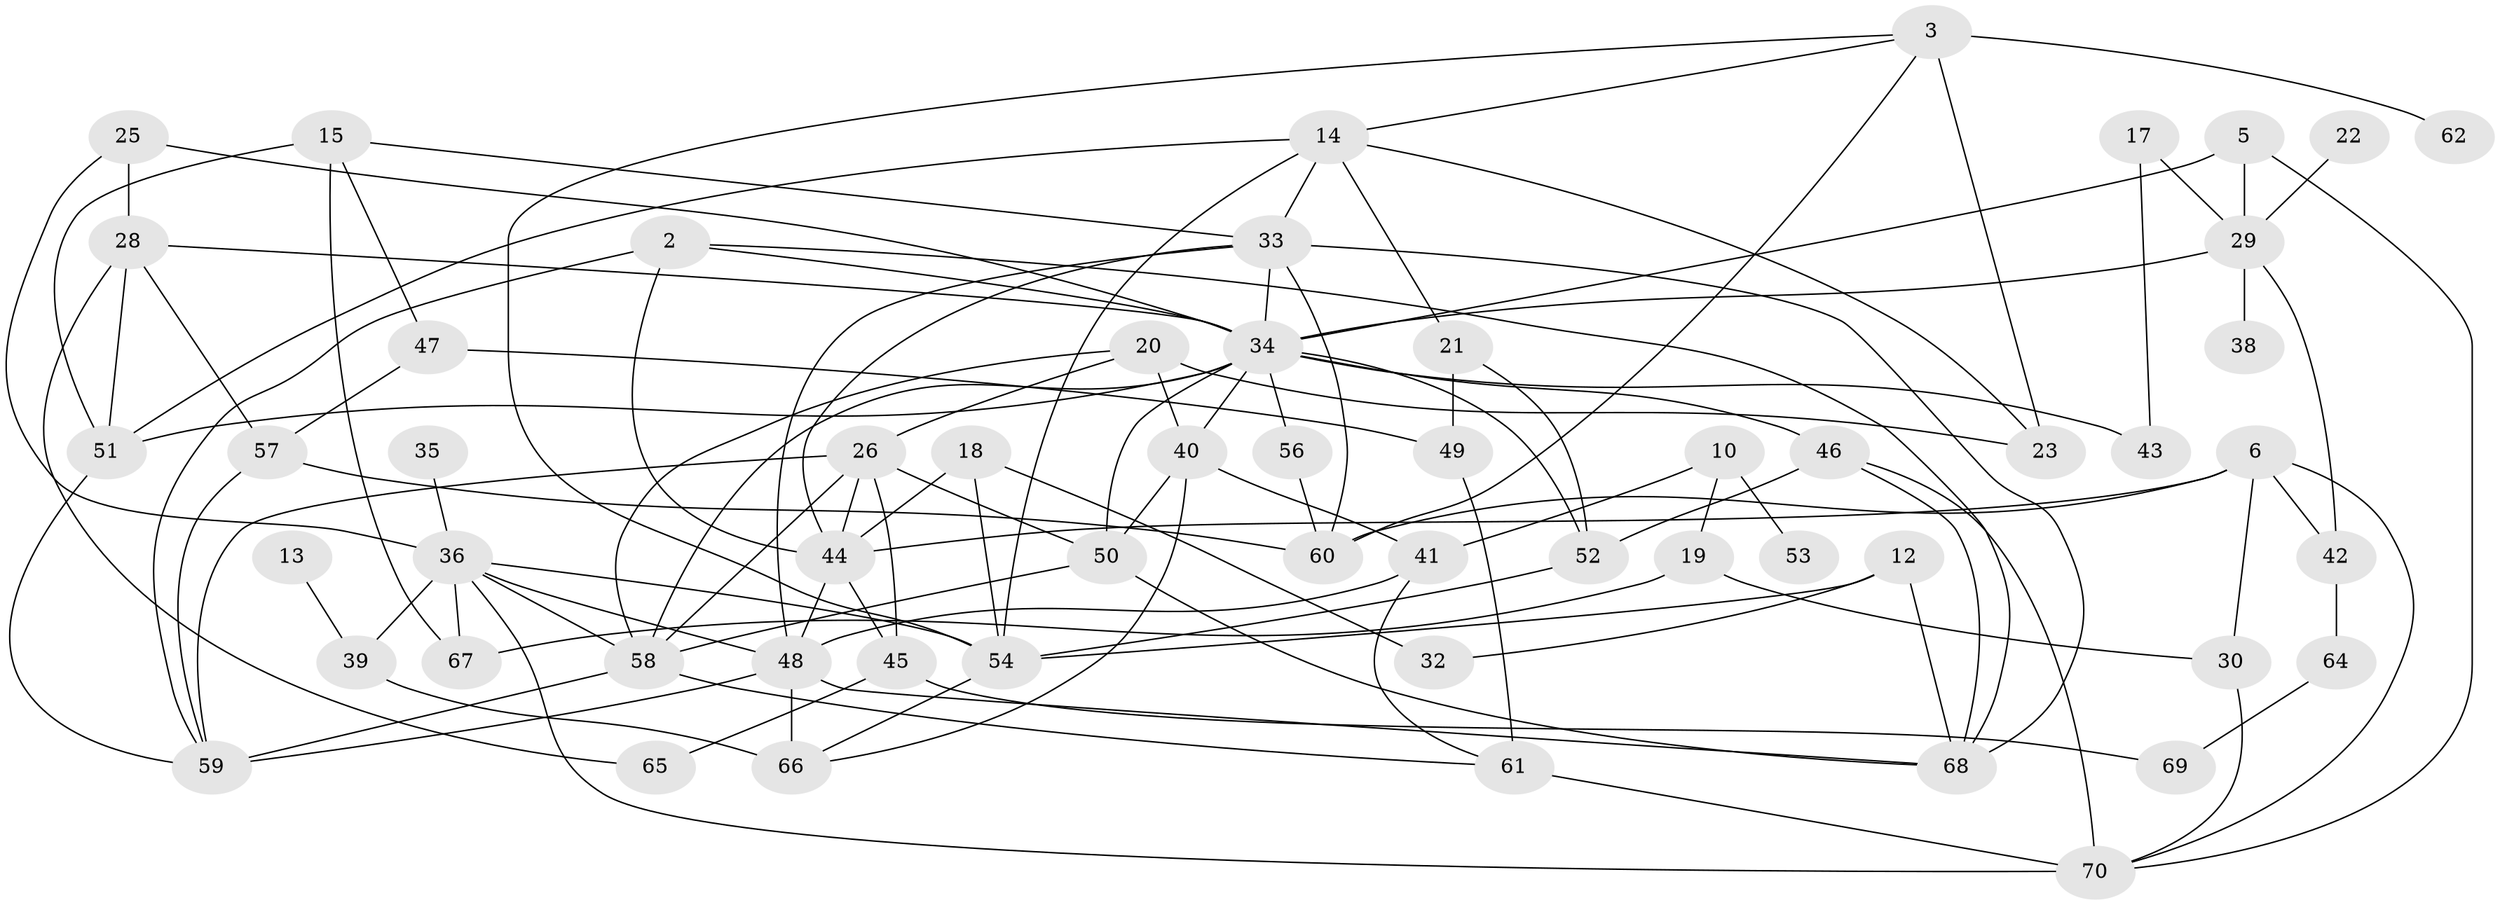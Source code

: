 // original degree distribution, {6: 0.05, 2: 0.22142857142857142, 4: 0.1357142857142857, 5: 0.09285714285714286, 3: 0.22142857142857142, 1: 0.17142857142857143, 0: 0.09285714285714286, 8: 0.014285714285714285}
// Generated by graph-tools (version 1.1) at 2025/00/03/09/25 03:00:42]
// undirected, 57 vertices, 115 edges
graph export_dot {
graph [start="1"]
  node [color=gray90,style=filled];
  2;
  3;
  5;
  6;
  10;
  12;
  13;
  14;
  15;
  17;
  18;
  19;
  20;
  21;
  22;
  23;
  25;
  26;
  28;
  29;
  30;
  32;
  33;
  34;
  35;
  36;
  38;
  39;
  40;
  41;
  42;
  43;
  44;
  45;
  46;
  47;
  48;
  49;
  50;
  51;
  52;
  53;
  54;
  56;
  57;
  58;
  59;
  60;
  61;
  62;
  64;
  65;
  66;
  67;
  68;
  69;
  70;
  2 -- 34 [weight=1.0];
  2 -- 44 [weight=1.0];
  2 -- 59 [weight=1.0];
  2 -- 68 [weight=1.0];
  3 -- 14 [weight=1.0];
  3 -- 23 [weight=1.0];
  3 -- 54 [weight=1.0];
  3 -- 60 [weight=1.0];
  3 -- 62 [weight=1.0];
  5 -- 29 [weight=1.0];
  5 -- 34 [weight=1.0];
  5 -- 70 [weight=1.0];
  6 -- 30 [weight=1.0];
  6 -- 42 [weight=1.0];
  6 -- 44 [weight=1.0];
  6 -- 60 [weight=1.0];
  6 -- 70 [weight=1.0];
  10 -- 19 [weight=1.0];
  10 -- 41 [weight=1.0];
  10 -- 53 [weight=1.0];
  12 -- 32 [weight=1.0];
  12 -- 54 [weight=1.0];
  12 -- 68 [weight=1.0];
  13 -- 39 [weight=1.0];
  14 -- 21 [weight=1.0];
  14 -- 23 [weight=1.0];
  14 -- 33 [weight=1.0];
  14 -- 51 [weight=1.0];
  14 -- 54 [weight=1.0];
  15 -- 33 [weight=1.0];
  15 -- 47 [weight=1.0];
  15 -- 51 [weight=1.0];
  15 -- 67 [weight=1.0];
  17 -- 29 [weight=1.0];
  17 -- 43 [weight=1.0];
  18 -- 32 [weight=1.0];
  18 -- 44 [weight=1.0];
  18 -- 54 [weight=1.0];
  19 -- 30 [weight=1.0];
  19 -- 67 [weight=1.0];
  20 -- 23 [weight=1.0];
  20 -- 26 [weight=1.0];
  20 -- 40 [weight=1.0];
  20 -- 58 [weight=1.0];
  21 -- 49 [weight=1.0];
  21 -- 52 [weight=1.0];
  22 -- 29 [weight=1.0];
  25 -- 28 [weight=1.0];
  25 -- 34 [weight=1.0];
  25 -- 36 [weight=1.0];
  26 -- 44 [weight=1.0];
  26 -- 45 [weight=1.0];
  26 -- 50 [weight=1.0];
  26 -- 58 [weight=1.0];
  26 -- 59 [weight=2.0];
  28 -- 34 [weight=1.0];
  28 -- 51 [weight=1.0];
  28 -- 57 [weight=1.0];
  28 -- 65 [weight=1.0];
  29 -- 34 [weight=1.0];
  29 -- 38 [weight=1.0];
  29 -- 42 [weight=1.0];
  30 -- 70 [weight=1.0];
  33 -- 34 [weight=1.0];
  33 -- 44 [weight=1.0];
  33 -- 48 [weight=1.0];
  33 -- 60 [weight=2.0];
  33 -- 68 [weight=1.0];
  34 -- 40 [weight=1.0];
  34 -- 43 [weight=1.0];
  34 -- 46 [weight=1.0];
  34 -- 50 [weight=1.0];
  34 -- 51 [weight=1.0];
  34 -- 52 [weight=1.0];
  34 -- 56 [weight=1.0];
  34 -- 58 [weight=1.0];
  35 -- 36 [weight=1.0];
  36 -- 39 [weight=1.0];
  36 -- 48 [weight=1.0];
  36 -- 54 [weight=1.0];
  36 -- 58 [weight=1.0];
  36 -- 67 [weight=1.0];
  36 -- 70 [weight=1.0];
  39 -- 66 [weight=1.0];
  40 -- 41 [weight=1.0];
  40 -- 50 [weight=1.0];
  40 -- 66 [weight=1.0];
  41 -- 48 [weight=1.0];
  41 -- 61 [weight=1.0];
  42 -- 64 [weight=1.0];
  44 -- 45 [weight=1.0];
  44 -- 48 [weight=1.0];
  45 -- 65 [weight=1.0];
  45 -- 69 [weight=1.0];
  46 -- 52 [weight=1.0];
  46 -- 68 [weight=1.0];
  46 -- 70 [weight=1.0];
  47 -- 49 [weight=1.0];
  47 -- 57 [weight=1.0];
  48 -- 59 [weight=1.0];
  48 -- 66 [weight=2.0];
  48 -- 68 [weight=1.0];
  49 -- 61 [weight=1.0];
  50 -- 58 [weight=1.0];
  50 -- 68 [weight=1.0];
  51 -- 59 [weight=1.0];
  52 -- 54 [weight=1.0];
  54 -- 66 [weight=1.0];
  56 -- 60 [weight=1.0];
  57 -- 59 [weight=1.0];
  57 -- 60 [weight=1.0];
  58 -- 59 [weight=1.0];
  58 -- 61 [weight=1.0];
  61 -- 70 [weight=2.0];
  64 -- 69 [weight=1.0];
}
